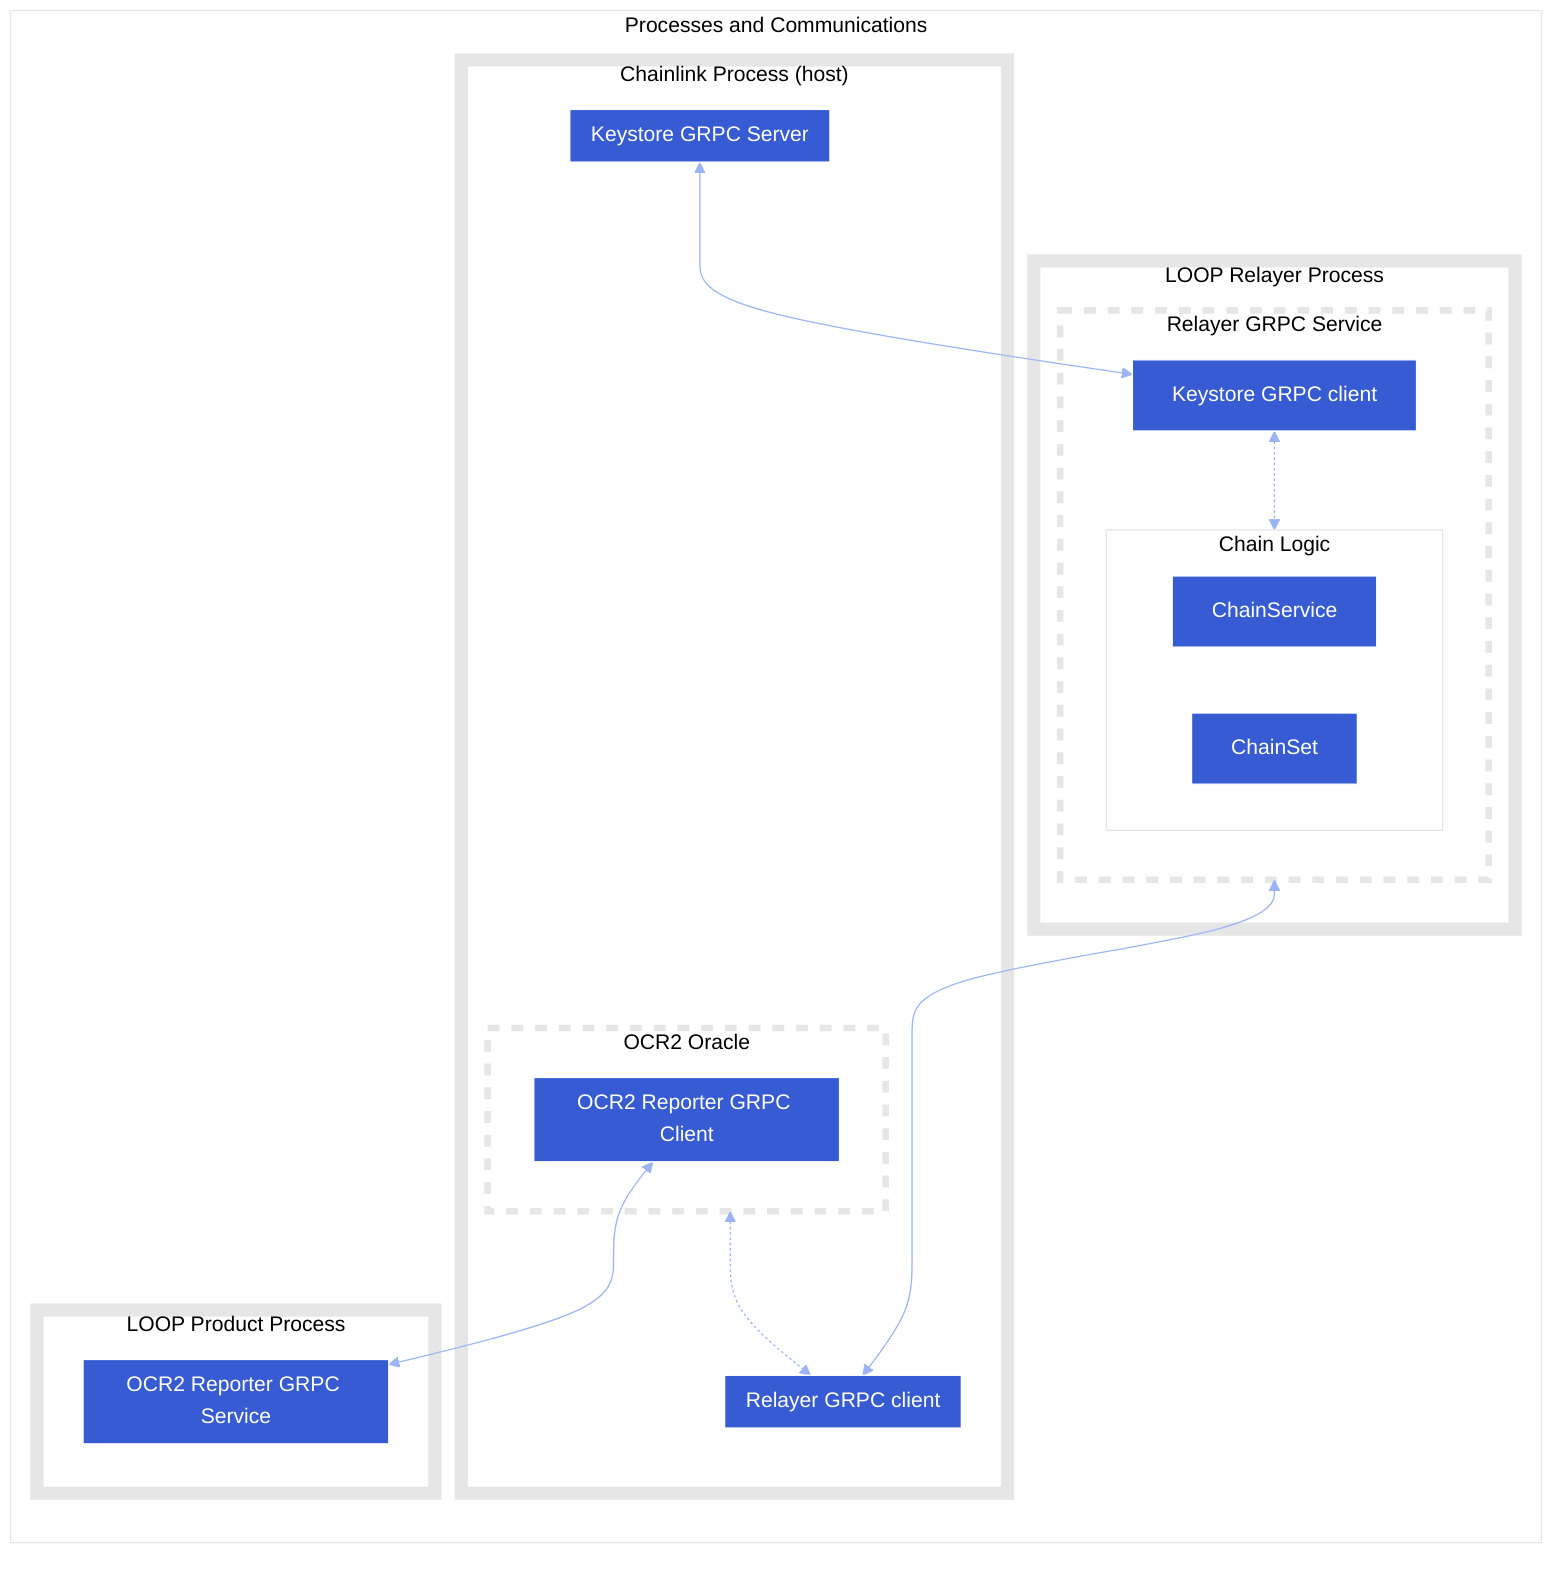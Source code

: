 %%{
  init: {
    'theme': 'base',
    'themeVariables': {
      'primaryColor': '#375bd2',
      'primaryTextColor': '#fff',
      'primaryBorderColor': '#fff',
      'lineColor': '#9db4f4',
      'secondaryColor': '#006100',
      'tertiaryColor': '#fff'
    }
  }
}%%
flowchart
    subgraph diagram["Processes and Communications"]
        direction TB
        subgraph chainlink2["Chainlink Process (host)"]
            subgraph ksServer[Keystore GRPC Server]
            end
            subgraph OCR2[OCR2 Oracle]
            
                subgraph productClient[OCR2 Reporter GRPC Client]
                end
                end
                subgraph rlClient[Relayer GRPC client]
            
            end
            
            
        end
        subgraph looppRelayer["LOOP Relayer Process"]
            subgraph rlServer[Relayer GRPC Service]
                ksClient[Keystore GRPC client]
                subgraph chain[Chain Logic]
                    chainService[ChainService]
                    chainSet[ChainSet]
            end
            end
        end

        subgraph looppProduct["LOOP Product Process"]
            subgraph ocr2Server[OCR2 Reporter GRPC Service]
             
            end
        end
    end
    
    ksServer <--> ksClient
    rlServer <---> rlClient
    productClient <--> ocr2Server

    %%rlClient <-.-> productClient
    OCR2 <-.-> rlClient
   %% OCR2 <-.-> productClient
    ksClient <-.-> chain
    %%classDef group fill:none,stroke-dasharray:30
    classDef process fill:none, stroke-width:10px;
    class chainlink2,looppRelayer,looppProduct process
    classDef service fill:none,stroke-dasharray:9, stroke-width:5px;
    class rlServer,OCR2 service